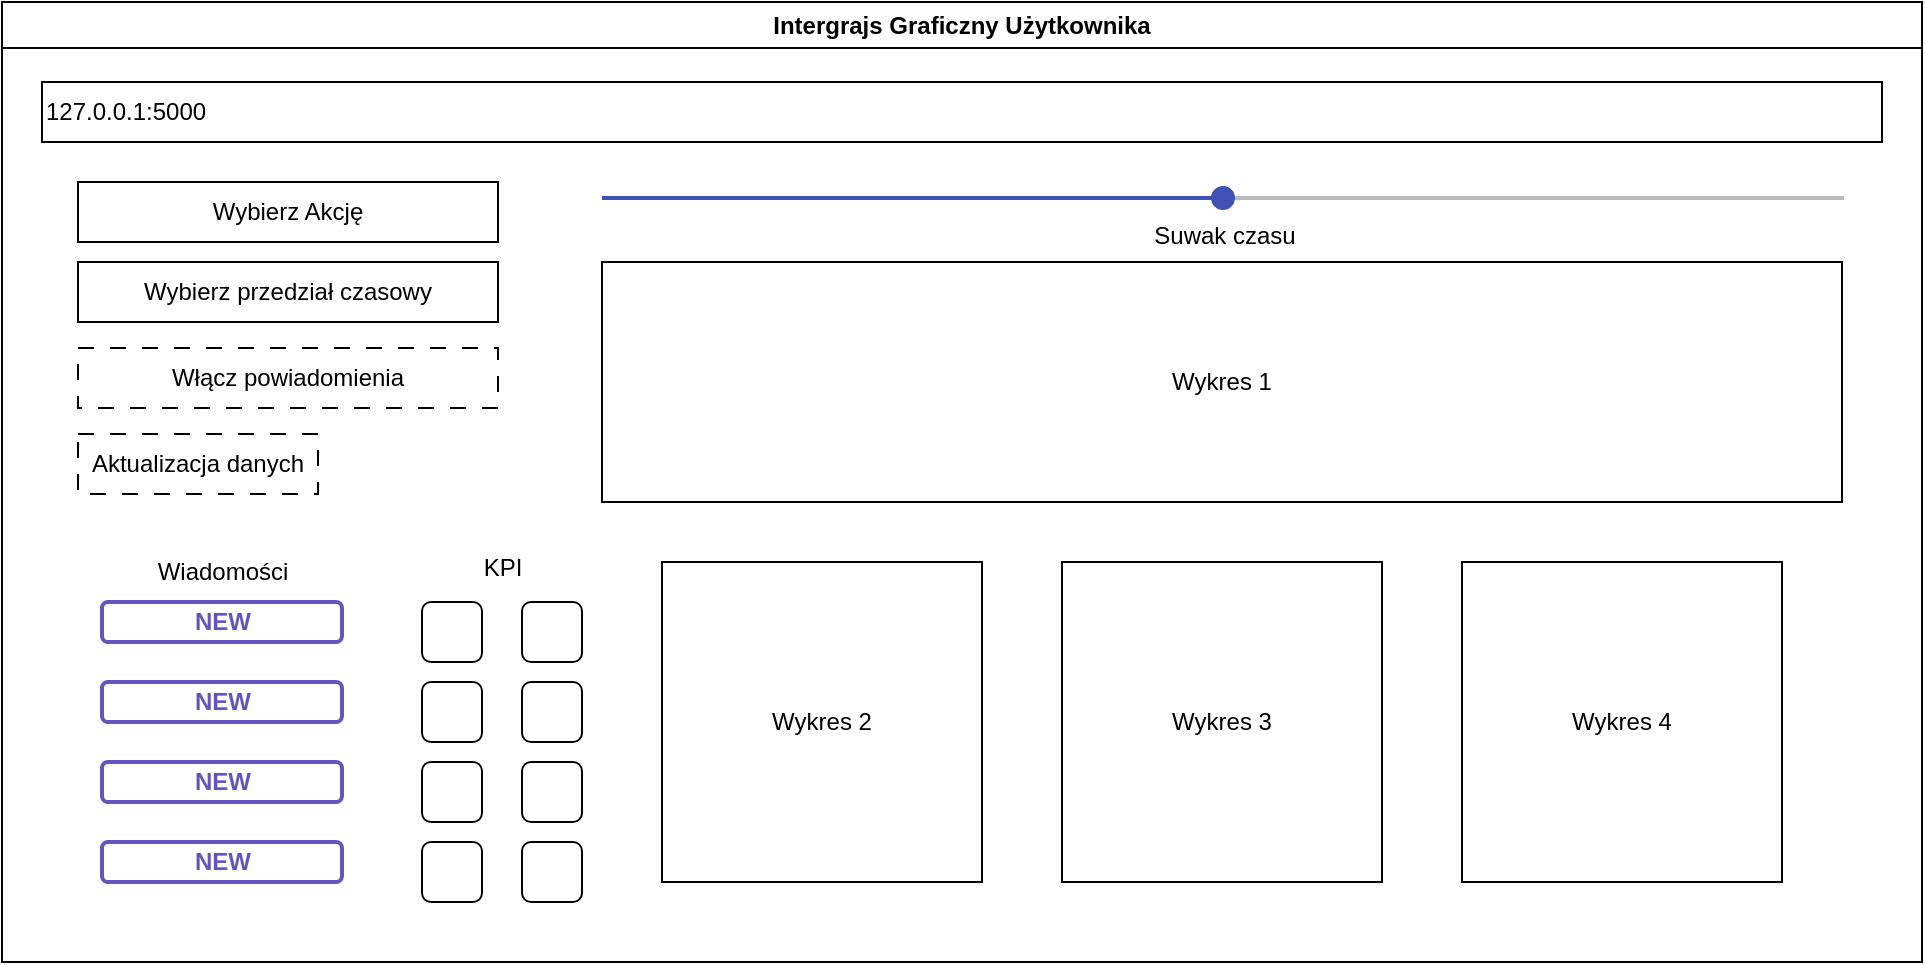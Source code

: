 <mxfile version="21.3.2" type="device">
  <diagram name="Strona-1" id="DMnkSC4yl9CdHXHFx3ds">
    <mxGraphModel dx="1050" dy="534" grid="1" gridSize="10" guides="1" tooltips="1" connect="1" arrows="1" fold="1" page="1" pageScale="1" pageWidth="1169" pageHeight="1654" math="0" shadow="0">
      <root>
        <mxCell id="0" />
        <mxCell id="1" parent="0" />
        <mxCell id="U0c7bnJLxAtCSdPnOUKt-1" value="Intergrajs Graficzny Użytkownika" style="swimlane;whiteSpace=wrap;html=1;" vertex="1" parent="1">
          <mxGeometry x="70" y="40" width="960" height="480" as="geometry" />
        </mxCell>
        <mxCell id="U0c7bnJLxAtCSdPnOUKt-2" value="127.0.0.1:5000" style="rounded=0;whiteSpace=wrap;html=1;fillColor=none;align=left;" vertex="1" parent="U0c7bnJLxAtCSdPnOUKt-1">
          <mxGeometry x="20" y="40" width="920" height="30" as="geometry" />
        </mxCell>
        <mxCell id="U0c7bnJLxAtCSdPnOUKt-5" value="Wybierz Akcję" style="rounded=0;whiteSpace=wrap;html=1;fillColor=none;" vertex="1" parent="U0c7bnJLxAtCSdPnOUKt-1">
          <mxGeometry x="38" y="90" width="210" height="30" as="geometry" />
        </mxCell>
        <mxCell id="U0c7bnJLxAtCSdPnOUKt-7" value="Włącz powiadomienia" style="rounded=0;whiteSpace=wrap;html=1;fillColor=none;dashed=1;dashPattern=8 8;" vertex="1" parent="U0c7bnJLxAtCSdPnOUKt-1">
          <mxGeometry x="38" y="173" width="210" height="30" as="geometry" />
        </mxCell>
        <mxCell id="U0c7bnJLxAtCSdPnOUKt-6" value="Wybierz przedział czasowy" style="rounded=0;whiteSpace=wrap;html=1;fillColor=none;" vertex="1" parent="U0c7bnJLxAtCSdPnOUKt-1">
          <mxGeometry x="38" y="130" width="210" height="30" as="geometry" />
        </mxCell>
        <mxCell id="U0c7bnJLxAtCSdPnOUKt-9" value="Aktualizacja danych" style="rounded=0;whiteSpace=wrap;html=1;fillColor=none;dashed=1;dashPattern=8 8;" vertex="1" parent="U0c7bnJLxAtCSdPnOUKt-1">
          <mxGeometry x="38" y="216" width="120" height="30" as="geometry" />
        </mxCell>
        <mxCell id="U0c7bnJLxAtCSdPnOUKt-10" value="Suwak czasu" style="dashed=0;verticalLabelPosition=bottom;verticalAlign=top;align=center;shape=mxgraph.gmdl.slider2;barPos=50;strokeColor=#3F51B5;opacity=100;strokeWidth=2;fillColor=#3F51B5;handleSize=10;shadow=0;html=1;" vertex="1" parent="U0c7bnJLxAtCSdPnOUKt-1">
          <mxGeometry x="300" y="93" width="621" height="10" as="geometry" />
        </mxCell>
        <mxCell id="U0c7bnJLxAtCSdPnOUKt-4" value="Wykres 1" style="rounded=0;whiteSpace=wrap;html=1;fillColor=none;" vertex="1" parent="U0c7bnJLxAtCSdPnOUKt-1">
          <mxGeometry x="300" y="130" width="620" height="120" as="geometry" />
        </mxCell>
        <mxCell id="U0c7bnJLxAtCSdPnOUKt-3" value="Wykres 2" style="rounded=0;whiteSpace=wrap;html=1;fillColor=none;" vertex="1" parent="U0c7bnJLxAtCSdPnOUKt-1">
          <mxGeometry x="330" y="280" width="160" height="160" as="geometry" />
        </mxCell>
        <mxCell id="U0c7bnJLxAtCSdPnOUKt-12" value="Wykres 3" style="rounded=0;whiteSpace=wrap;html=1;fillColor=none;" vertex="1" parent="U0c7bnJLxAtCSdPnOUKt-1">
          <mxGeometry x="530" y="280" width="160" height="160" as="geometry" />
        </mxCell>
        <mxCell id="U0c7bnJLxAtCSdPnOUKt-11" value="Wykres 4" style="rounded=0;whiteSpace=wrap;html=1;fillColor=none;" vertex="1" parent="U0c7bnJLxAtCSdPnOUKt-1">
          <mxGeometry x="730" y="280" width="160" height="160" as="geometry" />
        </mxCell>
        <mxCell id="U0c7bnJLxAtCSdPnOUKt-13" value="NEW" style="dashed=0;html=1;rounded=1;strokeColor=#6554C0;fontSize=12;align=center;fontStyle=1;strokeWidth=2;fontColor=#6554C0" vertex="1" parent="U0c7bnJLxAtCSdPnOUKt-1">
          <mxGeometry x="50" y="300" width="120" height="20" as="geometry" />
        </mxCell>
        <mxCell id="U0c7bnJLxAtCSdPnOUKt-14" value="NEW" style="dashed=0;html=1;rounded=1;strokeColor=#6554C0;fontSize=12;align=center;fontStyle=1;strokeWidth=2;fontColor=#6554C0" vertex="1" parent="U0c7bnJLxAtCSdPnOUKt-1">
          <mxGeometry x="50" y="340" width="120" height="20" as="geometry" />
        </mxCell>
        <mxCell id="U0c7bnJLxAtCSdPnOUKt-15" value="NEW" style="dashed=0;html=1;rounded=1;strokeColor=#6554C0;fontSize=12;align=center;fontStyle=1;strokeWidth=2;fontColor=#6554C0" vertex="1" parent="U0c7bnJLxAtCSdPnOUKt-1">
          <mxGeometry x="50" y="380" width="120" height="20" as="geometry" />
        </mxCell>
        <mxCell id="U0c7bnJLxAtCSdPnOUKt-16" value="NEW" style="dashed=0;html=1;rounded=1;strokeColor=#6554C0;fontSize=12;align=center;fontStyle=1;strokeWidth=2;fontColor=#6554C0" vertex="1" parent="U0c7bnJLxAtCSdPnOUKt-1">
          <mxGeometry x="50" y="420" width="120" height="20" as="geometry" />
        </mxCell>
        <mxCell id="U0c7bnJLxAtCSdPnOUKt-17" value="Wiadomości" style="text;html=1;align=center;verticalAlign=middle;resizable=0;points=[];autosize=1;strokeColor=none;fillColor=none;" vertex="1" parent="U0c7bnJLxAtCSdPnOUKt-1">
          <mxGeometry x="65" y="270" width="90" height="30" as="geometry" />
        </mxCell>
        <mxCell id="U0c7bnJLxAtCSdPnOUKt-18" value="" style="rounded=1;whiteSpace=wrap;html=1;fillColor=none;" vertex="1" parent="U0c7bnJLxAtCSdPnOUKt-1">
          <mxGeometry x="210" y="300" width="30" height="30" as="geometry" />
        </mxCell>
        <mxCell id="U0c7bnJLxAtCSdPnOUKt-19" value="" style="rounded=1;whiteSpace=wrap;html=1;fillColor=none;" vertex="1" parent="U0c7bnJLxAtCSdPnOUKt-1">
          <mxGeometry x="260" y="300" width="30" height="30" as="geometry" />
        </mxCell>
        <mxCell id="U0c7bnJLxAtCSdPnOUKt-20" value="" style="rounded=1;whiteSpace=wrap;html=1;fillColor=none;" vertex="1" parent="U0c7bnJLxAtCSdPnOUKt-1">
          <mxGeometry x="210" y="340" width="30" height="30" as="geometry" />
        </mxCell>
        <mxCell id="U0c7bnJLxAtCSdPnOUKt-21" value="" style="rounded=1;whiteSpace=wrap;html=1;fillColor=none;" vertex="1" parent="U0c7bnJLxAtCSdPnOUKt-1">
          <mxGeometry x="260" y="340" width="30" height="30" as="geometry" />
        </mxCell>
        <mxCell id="U0c7bnJLxAtCSdPnOUKt-22" value="" style="rounded=1;whiteSpace=wrap;html=1;fillColor=none;" vertex="1" parent="U0c7bnJLxAtCSdPnOUKt-1">
          <mxGeometry x="210" y="380" width="30" height="30" as="geometry" />
        </mxCell>
        <mxCell id="U0c7bnJLxAtCSdPnOUKt-23" value="" style="rounded=1;whiteSpace=wrap;html=1;fillColor=none;" vertex="1" parent="U0c7bnJLxAtCSdPnOUKt-1">
          <mxGeometry x="260" y="380" width="30" height="30" as="geometry" />
        </mxCell>
        <mxCell id="U0c7bnJLxAtCSdPnOUKt-24" value="" style="rounded=1;whiteSpace=wrap;html=1;fillColor=none;" vertex="1" parent="U0c7bnJLxAtCSdPnOUKt-1">
          <mxGeometry x="210" y="420" width="30" height="30" as="geometry" />
        </mxCell>
        <mxCell id="U0c7bnJLxAtCSdPnOUKt-25" value="" style="rounded=1;whiteSpace=wrap;html=1;fillColor=none;" vertex="1" parent="U0c7bnJLxAtCSdPnOUKt-1">
          <mxGeometry x="260" y="420" width="30" height="30" as="geometry" />
        </mxCell>
        <mxCell id="U0c7bnJLxAtCSdPnOUKt-26" value="KPI" style="text;html=1;align=center;verticalAlign=middle;resizable=0;points=[];autosize=1;strokeColor=none;fillColor=none;" vertex="1" parent="1">
          <mxGeometry x="300" y="308" width="40" height="30" as="geometry" />
        </mxCell>
      </root>
    </mxGraphModel>
  </diagram>
</mxfile>
